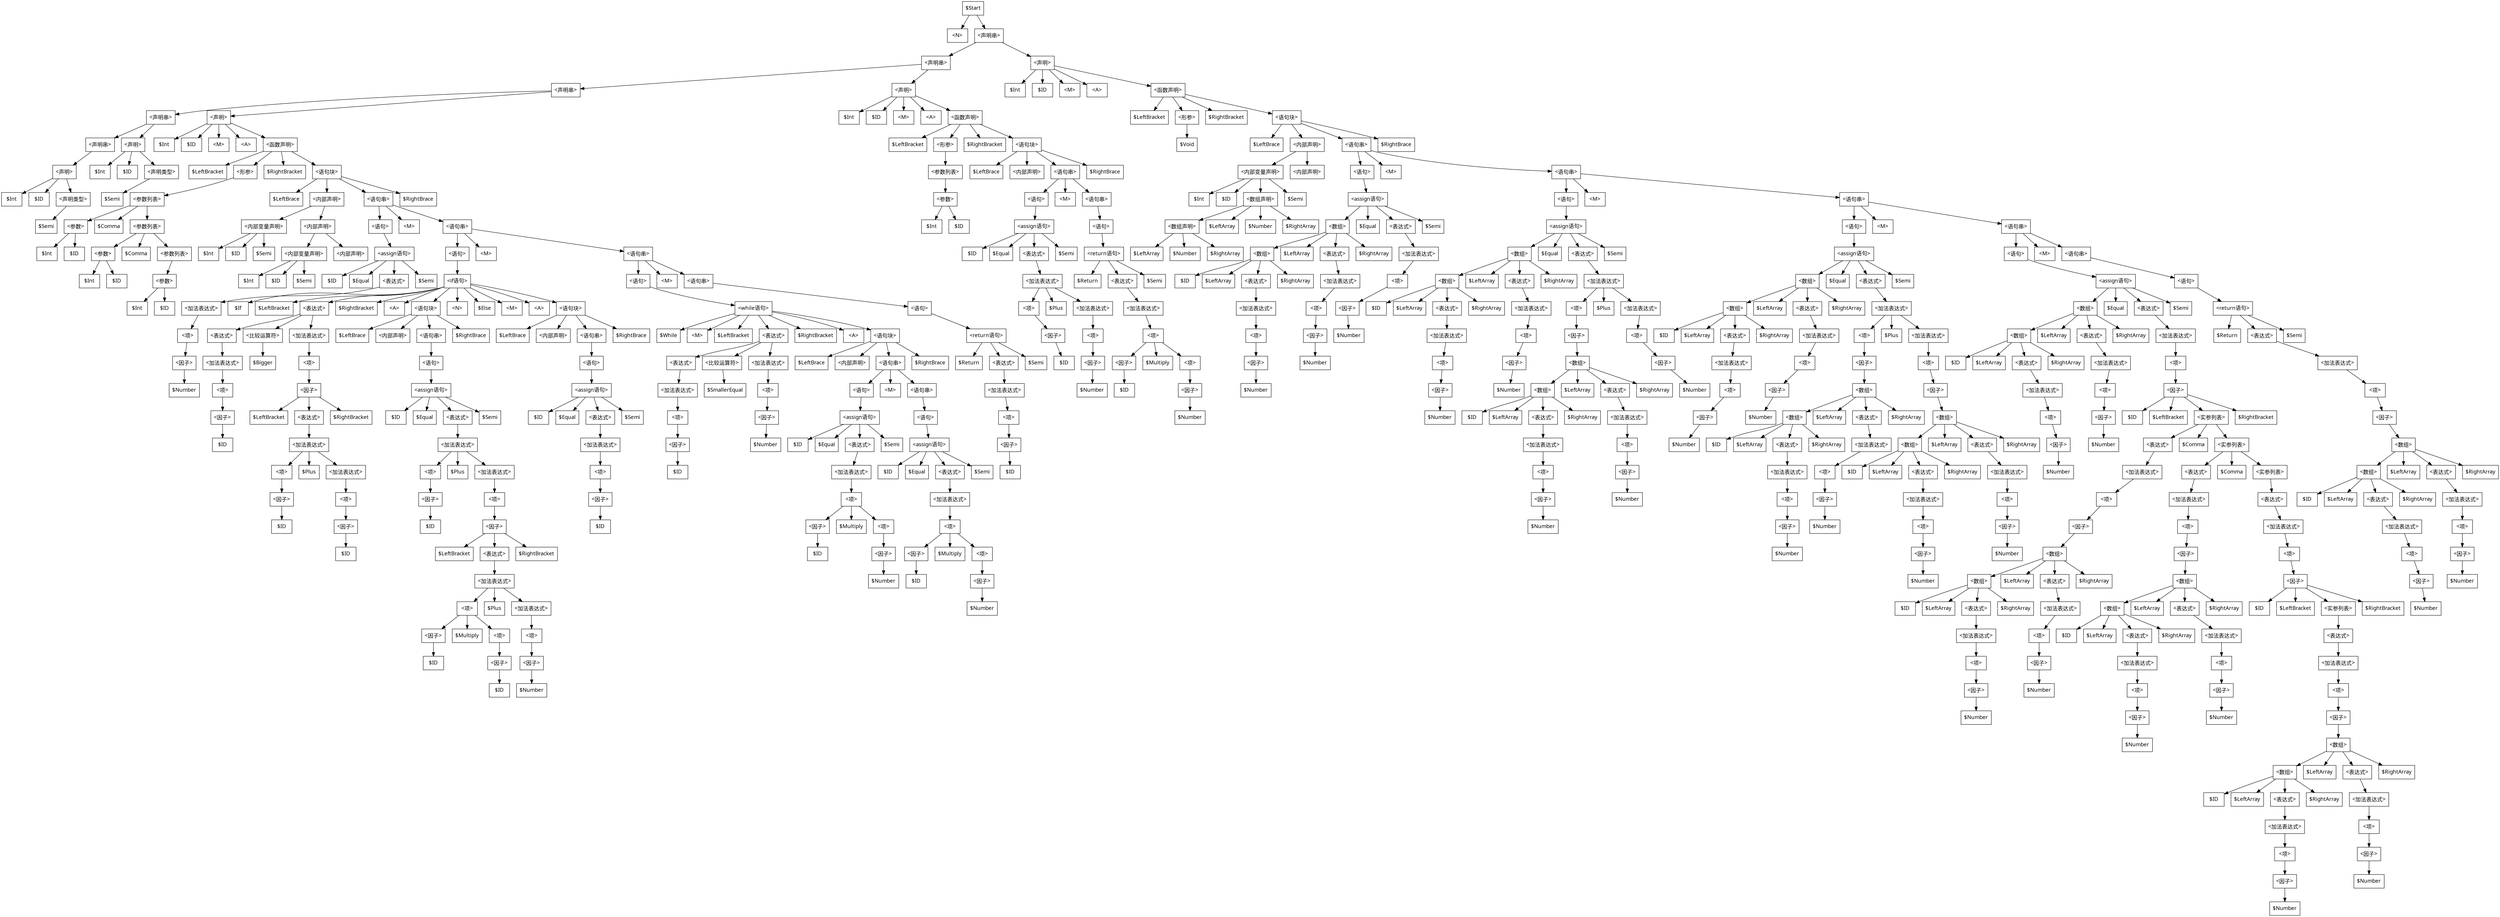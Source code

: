 #@startdot

digraph demo {
node [fontname="Fangsong" shape=plaintext]

	Node1[label="$RightBrace", shape="box"]
	Node2[label="$Semi", shape="box"]
	Node3[label="$RightArray", shape="box"]
	Node4[label="$Number", shape="box"]
	Node5[label="$LeftArray", shape="box"]
	Node6[label="$RightArray", shape="box"]
	Node7[label="$Number", shape="box"]
	Node8[label="$LeftArray", shape="box"]
	Node9[label="$ID", shape="box"]
	Node10[label="$Return", shape="box"]
	Node11[label="$Semi", shape="box"]
	Node12[label="$RightBracket", shape="box"]
	Node13[label="$RightBracket", shape="box"]
	Node14[label="$RightArray", shape="box"]
	Node15[label="$Number", shape="box"]
	Node16[label="$LeftArray", shape="box"]
	Node17[label="$RightArray", shape="box"]
	Node18[label="$Number", shape="box"]
	Node19[label="$LeftArray", shape="box"]
	Node20[label="$ID", shape="box"]
	Node21[label="$LeftBracket", shape="box"]
	Node22[label="$ID", shape="box"]
	Node23[label="$Comma", shape="box"]
	Node24[label="$RightArray", shape="box"]
	Node25[label="$Number", shape="box"]
	Node26[label="$LeftArray", shape="box"]
	Node27[label="$RightArray", shape="box"]
	Node28[label="$Number", shape="box"]
	Node29[label="$LeftArray", shape="box"]
	Node30[label="$ID", shape="box"]
	Node31[label="$Comma", shape="box"]
	Node32[label="$RightArray", shape="box"]
	Node33[label="$Number", shape="box"]
	Node34[label="$LeftArray", shape="box"]
	Node35[label="$RightArray", shape="box"]
	Node36[label="$Number", shape="box"]
	Node37[label="$LeftArray", shape="box"]
	Node38[label="$ID", shape="box"]
	Node39[label="$LeftBracket", shape="box"]
	Node40[label="$ID", shape="box"]
	Node41[label="$Equal", shape="box"]
	Node42[label="$RightArray", shape="box"]
	Node43[label="$Number", shape="box"]
	Node44[label="$LeftArray", shape="box"]
	Node45[label="$RightArray", shape="box"]
	Node46[label="$Number", shape="box"]
	Node47[label="$LeftArray", shape="box"]
	Node48[label="$ID", shape="box"]
	Node49[label="$Semi", shape="box"]
	Node50[label="$RightArray", shape="box"]
	Node51[label="$Number", shape="box"]
	Node52[label="$LeftArray", shape="box"]
	Node53[label="$RightArray", shape="box"]
	Node54[label="$Number", shape="box"]
	Node55[label="$LeftArray", shape="box"]
	Node56[label="$ID", shape="box"]
	Node57[label="$Plus", shape="box"]
	Node58[label="$RightArray", shape="box"]
	Node59[label="$Number", shape="box"]
	Node60[label="$LeftArray", shape="box"]
	Node61[label="$RightArray", shape="box"]
	Node62[label="$Number", shape="box"]
	Node63[label="$LeftArray", shape="box"]
	Node64[label="$ID", shape="box"]
	Node65[label="$Equal", shape="box"]
	Node66[label="$RightArray", shape="box"]
	Node67[label="$Number", shape="box"]
	Node68[label="$LeftArray", shape="box"]
	Node69[label="$RightArray", shape="box"]
	Node70[label="$Number", shape="box"]
	Node71[label="$LeftArray", shape="box"]
	Node72[label="$ID", shape="box"]
	Node73[label="$Semi", shape="box"]
	Node74[label="$Number", shape="box"]
	Node75[label="$Plus", shape="box"]
	Node76[label="$RightArray", shape="box"]
	Node77[label="$Number", shape="box"]
	Node78[label="$LeftArray", shape="box"]
	Node79[label="$RightArray", shape="box"]
	Node80[label="$Number", shape="box"]
	Node81[label="$LeftArray", shape="box"]
	Node82[label="$ID", shape="box"]
	Node83[label="$Equal", shape="box"]
	Node84[label="$RightArray", shape="box"]
	Node85[label="$Number", shape="box"]
	Node86[label="$LeftArray", shape="box"]
	Node87[label="$RightArray", shape="box"]
	Node88[label="$Number", shape="box"]
	Node89[label="$LeftArray", shape="box"]
	Node90[label="$ID", shape="box"]
	Node91[label="$Semi", shape="box"]
	Node92[label="$Number", shape="box"]
	Node93[label="$Equal", shape="box"]
	Node94[label="$RightArray", shape="box"]
	Node95[label="$Number", shape="box"]
	Node96[label="$LeftArray", shape="box"]
	Node97[label="$RightArray", shape="box"]
	Node98[label="$Number", shape="box"]
	Node99[label="$LeftArray", shape="box"]
	Node100[label="$ID", shape="box"]
	Node101[label="$Semi", shape="box"]
	Node102[label="$RightArray", shape="box"]
	Node103[label="$Number", shape="box"]
	Node104[label="$LeftArray", shape="box"]
	Node105[label="$RightArray", shape="box"]
	Node106[label="$Number", shape="box"]
	Node107[label="$LeftArray", shape="box"]
	Node108[label="$ID", shape="box"]
	Node109[label="$Int", shape="box"]
	Node110[label="$LeftBrace", shape="box"]
	Node111[label="$RightBracket", shape="box"]
	Node112[label="$Void", shape="box"]
	Node113[label="$LeftBracket", shape="box"]
	Node114[label="$ID", shape="box"]
	Node115[label="$Int", shape="box"]
	Node116[label="$RightBrace", shape="box"]
	Node117[label="$Semi", shape="box"]
	Node118[label="$Number", shape="box"]
	Node119[label="$Multiply", shape="box"]
	Node120[label="$ID", shape="box"]
	Node121[label="$Return", shape="box"]
	Node122[label="$Semi", shape="box"]
	Node123[label="$Number", shape="box"]
	Node124[label="$Plus", shape="box"]
	Node125[label="$ID", shape="box"]
	Node126[label="$Equal", shape="box"]
	Node127[label="$ID", shape="box"]
	Node128[label="$LeftBrace", shape="box"]
	Node129[label="$RightBracket", shape="box"]
	Node130[label="$ID", shape="box"]
	Node131[label="$Int", shape="box"]
	Node132[label="$LeftBracket", shape="box"]
	Node133[label="$ID", shape="box"]
	Node134[label="$Int", shape="box"]
	Node135[label="$RightBrace", shape="box"]
	Node136[label="$Semi", shape="box"]
	Node137[label="$ID", shape="box"]
	Node138[label="$Return", shape="box"]
	Node139[label="$RightBrace", shape="box"]
	Node140[label="$Semi", shape="box"]
	Node141[label="$Number", shape="box"]
	Node142[label="$Multiply", shape="box"]
	Node143[label="$ID", shape="box"]
	Node144[label="$Equal", shape="box"]
	Node145[label="$ID", shape="box"]
	Node146[label="$Semi", shape="box"]
	Node147[label="$Number", shape="box"]
	Node148[label="$Multiply", shape="box"]
	Node149[label="$ID", shape="box"]
	Node150[label="$Equal", shape="box"]
	Node151[label="$ID", shape="box"]
	Node152[label="$LeftBrace", shape="box"]
	Node153[label="$RightBracket", shape="box"]
	Node154[label="$Number", shape="box"]
	Node155[label="$SmallerEqual", shape="box"]
	Node156[label="$ID", shape="box"]
	Node157[label="$LeftBracket", shape="box"]
	Node158[label="$While", shape="box"]
	Node159[label="$RightBrace", shape="box"]
	Node160[label="$Semi", shape="box"]
	Node161[label="$ID", shape="box"]
	Node162[label="$Equal", shape="box"]
	Node163[label="$ID", shape="box"]
	Node164[label="$LeftBrace", shape="box"]
	Node165[label="$Else", shape="box"]
	Node166[label="$RightBrace", shape="box"]
	Node167[label="$Semi", shape="box"]
	Node168[label="$RightBracket", shape="box"]
	Node169[label="$Number", shape="box"]
	Node170[label="$Plus", shape="box"]
	Node171[label="$ID", shape="box"]
	Node172[label="$Multiply", shape="box"]
	Node173[label="$ID", shape="box"]
	Node174[label="$LeftBracket", shape="box"]
	Node175[label="$Plus", shape="box"]
	Node176[label="$ID", shape="box"]
	Node177[label="$Equal", shape="box"]
	Node178[label="$ID", shape="box"]
	Node179[label="$LeftBrace", shape="box"]
	Node180[label="$RightBracket", shape="box"]
	Node181[label="$RightBracket", shape="box"]
	Node182[label="$ID", shape="box"]
	Node183[label="$Plus", shape="box"]
	Node184[label="$ID", shape="box"]
	Node185[label="$LeftBracket", shape="box"]
	Node186[label="$Bigger", shape="box"]
	Node187[label="$ID", shape="box"]
	Node188[label="$LeftBracket", shape="box"]
	Node189[label="$If", shape="box"]
	Node190[label="$Semi", shape="box"]
	Node191[label="$Number", shape="box"]
	Node192[label="$Equal", shape="box"]
	Node193[label="$ID", shape="box"]
	Node194[label="$Semi", shape="box"]
	Node195[label="$ID", shape="box"]
	Node196[label="$Int", shape="box"]
	Node197[label="$Semi", shape="box"]
	Node198[label="$ID", shape="box"]
	Node199[label="$Int", shape="box"]
	Node200[label="$LeftBrace", shape="box"]
	Node201[label="$RightBracket", shape="box"]
	Node202[label="$ID", shape="box"]
	Node203[label="$Int", shape="box"]
	Node204[label="$Comma", shape="box"]
	Node205[label="$ID", shape="box"]
	Node206[label="$Int", shape="box"]
	Node207[label="$Comma", shape="box"]
	Node208[label="$ID", shape="box"]
	Node209[label="$Int", shape="box"]
	Node210[label="$LeftBracket", shape="box"]
	Node211[label="$ID", shape="box"]
	Node212[label="$Int", shape="box"]
	Node213[label="$Semi", shape="box"]
	Node214[label="$ID", shape="box"]
	Node215[label="$Int", shape="box"]
	Node216[label="$Semi", shape="box"]
	Node217[label="$ID", shape="box"]
	Node218[label="$Int", shape="box"]
	Node220[label="<N>", shape="box"]
	Node221[label="<声明类型>", shape="box"]
	Node222[label="<声明>", shape="box"]
	Node223[label="<声明串>", shape="box"]
	Node224[label="<声明类型>", shape="box"]
	Node225[label="<声明>", shape="box"]
	Node226[label="<声明串>", shape="box"]
	Node227[label="<M>", shape="box"]
	Node228[label="<A>", shape="box"]
	Node229[label="<参数>", shape="box"]
	Node230[label="<参数>", shape="box"]
	Node231[label="<参数>", shape="box"]
	Node232[label="<参数列表>", shape="box"]
	Node233[label="<参数列表>", shape="box"]
	Node234[label="<参数列表>", shape="box"]
	Node235[label="<形参>", shape="box"]
	Node236[label="<内部变量声明>", shape="box"]
	Node237[label="<内部变量声明>", shape="box"]
	Node238[label="<内部声明>", shape="box"]
	Node239[label="<内部声明>", shape="box"]
	Node240[label="<内部声明>", shape="box"]
	Node241[label="<因子>", shape="box"]
	Node242[label="<项>", shape="box"]
	Node243[label="<加法表达式>", shape="box"]
	Node244[label="<表达式>", shape="box"]
	Node245[label="<assign语句>", shape="box"]
	Node246[label="<语句>", shape="box"]
	Node247[label="<M>", shape="box"]
	Node248[label="<因子>", shape="box"]
	Node249[label="<项>", shape="box"]
	Node250[label="<加法表达式>", shape="box"]
	Node251[label="<表达式>", shape="box"]
	Node252[label="<比较运算符>", shape="box"]
	Node253[label="<因子>", shape="box"]
	Node254[label="<项>", shape="box"]
	Node255[label="<因子>", shape="box"]
	Node256[label="<项>", shape="box"]
	Node257[label="<加法表达式>", shape="box"]
	Node258[label="<加法表达式>", shape="box"]
	Node259[label="<表达式>", shape="box"]
	Node260[label="<因子>", shape="box"]
	Node261[label="<项>", shape="box"]
	Node262[label="<加法表达式>", shape="box"]
	Node263[label="<表达式>", shape="box"]
	Node264[label="<A>", shape="box"]
	Node265[label="<内部声明>", shape="box"]
	Node266[label="<因子>", shape="box"]
	Node267[label="<项>", shape="box"]
	Node268[label="<因子>", shape="box"]
	Node269[label="<因子>", shape="box"]
	Node270[label="<项>", shape="box"]
	Node271[label="<项>", shape="box"]
	Node272[label="<因子>", shape="box"]
	Node273[label="<项>", shape="box"]
	Node274[label="<加法表达式>", shape="box"]
	Node275[label="<加法表达式>", shape="box"]
	Node276[label="<表达式>", shape="box"]
	Node277[label="<因子>", shape="box"]
	Node278[label="<项>", shape="box"]
	Node279[label="<加法表达式>", shape="box"]
	Node280[label="<加法表达式>", shape="box"]
	Node281[label="<表达式>", shape="box"]
	Node282[label="<assign语句>", shape="box"]
	Node283[label="<语句>", shape="box"]
	Node284[label="<语句串>", shape="box"]
	Node285[label="<语句块>", shape="box"]
	Node286[label="<N>", shape="box"]
	Node287[label="<M>", shape="box"]
	Node288[label="<A>", shape="box"]
	Node289[label="<内部声明>", shape="box"]
	Node290[label="<因子>", shape="box"]
	Node291[label="<项>", shape="box"]
	Node292[label="<加法表达式>", shape="box"]
	Node293[label="<表达式>", shape="box"]
	Node294[label="<assign语句>", shape="box"]
	Node295[label="<语句>", shape="box"]
	Node296[label="<语句串>", shape="box"]
	Node297[label="<语句块>", shape="box"]
	Node298[label="<if语句>", shape="box"]
	Node299[label="<语句>", shape="box"]
	Node300[label="<M>", shape="box"]
	Node301[label="<M>", shape="box"]
	Node302[label="<因子>", shape="box"]
	Node303[label="<项>", shape="box"]
	Node304[label="<加法表达式>", shape="box"]
	Node305[label="<表达式>", shape="box"]
	Node306[label="<比较运算符>", shape="box"]
	Node307[label="<因子>", shape="box"]
	Node308[label="<项>", shape="box"]
	Node309[label="<加法表达式>", shape="box"]
	Node310[label="<表达式>", shape="box"]
	Node311[label="<A>", shape="box"]
	Node312[label="<内部声明>", shape="box"]
	Node313[label="<因子>", shape="box"]
	Node314[label="<因子>", shape="box"]
	Node315[label="<项>", shape="box"]
	Node316[label="<项>", shape="box"]
	Node317[label="<加法表达式>", shape="box"]
	Node318[label="<表达式>", shape="box"]
	Node319[label="<assign语句>", shape="box"]
	Node320[label="<语句>", shape="box"]
	Node321[label="<M>", shape="box"]
	Node322[label="<因子>", shape="box"]
	Node323[label="<因子>", shape="box"]
	Node324[label="<项>", shape="box"]
	Node325[label="<项>", shape="box"]
	Node326[label="<加法表达式>", shape="box"]
	Node327[label="<表达式>", shape="box"]
	Node328[label="<assign语句>", shape="box"]
	Node329[label="<语句>", shape="box"]
	Node330[label="<语句串>", shape="box"]
	Node331[label="<语句串>", shape="box"]
	Node332[label="<语句块>", shape="box"]
	Node333[label="<while语句>", shape="box"]
	Node334[label="<语句>", shape="box"]
	Node335[label="<M>", shape="box"]
	Node336[label="<因子>", shape="box"]
	Node337[label="<项>", shape="box"]
	Node338[label="<加法表达式>", shape="box"]
	Node339[label="<表达式>", shape="box"]
	Node340[label="<return语句>", shape="box"]
	Node341[label="<语句>", shape="box"]
	Node342[label="<语句串>", shape="box"]
	Node343[label="<语句串>", shape="box"]
	Node344[label="<语句串>", shape="box"]
	Node345[label="<语句串>", shape="box"]
	Node346[label="<语句块>", shape="box"]
	Node347[label="<函数声明>", shape="box"]
	Node348[label="<声明>", shape="box"]
	Node349[label="<声明串>", shape="box"]
	Node350[label="<M>", shape="box"]
	Node351[label="<A>", shape="box"]
	Node352[label="<参数>", shape="box"]
	Node353[label="<参数列表>", shape="box"]
	Node354[label="<形参>", shape="box"]
	Node355[label="<内部声明>", shape="box"]
	Node356[label="<因子>", shape="box"]
	Node357[label="<项>", shape="box"]
	Node358[label="<因子>", shape="box"]
	Node359[label="<项>", shape="box"]
	Node360[label="<加法表达式>", shape="box"]
	Node361[label="<加法表达式>", shape="box"]
	Node362[label="<表达式>", shape="box"]
	Node363[label="<assign语句>", shape="box"]
	Node364[label="<语句>", shape="box"]
	Node365[label="<M>", shape="box"]
	Node366[label="<因子>", shape="box"]
	Node367[label="<因子>", shape="box"]
	Node368[label="<项>", shape="box"]
	Node369[label="<项>", shape="box"]
	Node370[label="<加法表达式>", shape="box"]
	Node371[label="<表达式>", shape="box"]
	Node372[label="<return语句>", shape="box"]
	Node373[label="<语句>", shape="box"]
	Node374[label="<语句串>", shape="box"]
	Node375[label="<语句串>", shape="box"]
	Node376[label="<语句块>", shape="box"]
	Node377[label="<函数声明>", shape="box"]
	Node378[label="<声明>", shape="box"]
	Node379[label="<声明串>", shape="box"]
	Node380[label="<M>", shape="box"]
	Node381[label="<A>", shape="box"]
	Node382[label="<形参>", shape="box"]
	Node383[label="<数组声明>", shape="box"]
	Node384[label="<数组声明>", shape="box"]
	Node385[label="<内部变量声明>", shape="box"]
	Node386[label="<内部声明>", shape="box"]
	Node387[label="<内部声明>", shape="box"]
	Node388[label="<因子>", shape="box"]
	Node389[label="<项>", shape="box"]
	Node390[label="<加法表达式>", shape="box"]
	Node391[label="<表达式>", shape="box"]
	Node392[label="<数组>", shape="box"]
	Node393[label="<因子>", shape="box"]
	Node394[label="<项>", shape="box"]
	Node395[label="<加法表达式>", shape="box"]
	Node396[label="<表达式>", shape="box"]
	Node397[label="<数组>", shape="box"]
	Node398[label="<因子>", shape="box"]
	Node399[label="<项>", shape="box"]
	Node400[label="<加法表达式>", shape="box"]
	Node401[label="<表达式>", shape="box"]
	Node402[label="<assign语句>", shape="box"]
	Node403[label="<语句>", shape="box"]
	Node404[label="<M>", shape="box"]
	Node405[label="<因子>", shape="box"]
	Node406[label="<项>", shape="box"]
	Node407[label="<加法表达式>", shape="box"]
	Node408[label="<表达式>", shape="box"]
	Node409[label="<数组>", shape="box"]
	Node410[label="<因子>", shape="box"]
	Node411[label="<项>", shape="box"]
	Node412[label="<加法表达式>", shape="box"]
	Node413[label="<表达式>", shape="box"]
	Node414[label="<数组>", shape="box"]
	Node415[label="<因子>", shape="box"]
	Node416[label="<项>", shape="box"]
	Node417[label="<加法表达式>", shape="box"]
	Node418[label="<表达式>", shape="box"]
	Node419[label="<数组>", shape="box"]
	Node420[label="<因子>", shape="box"]
	Node421[label="<项>", shape="box"]
	Node422[label="<加法表达式>", shape="box"]
	Node423[label="<表达式>", shape="box"]
	Node424[label="<数组>", shape="box"]
	Node425[label="<因子>", shape="box"]
	Node426[label="<项>", shape="box"]
	Node427[label="<因子>", shape="box"]
	Node428[label="<项>", shape="box"]
	Node429[label="<加法表达式>", shape="box"]
	Node430[label="<加法表达式>", shape="box"]
	Node431[label="<表达式>", shape="box"]
	Node432[label="<assign语句>", shape="box"]
	Node433[label="<语句>", shape="box"]
	Node434[label="<M>", shape="box"]
	Node435[label="<因子>", shape="box"]
	Node436[label="<项>", shape="box"]
	Node437[label="<加法表达式>", shape="box"]
	Node438[label="<表达式>", shape="box"]
	Node439[label="<数组>", shape="box"]
	Node440[label="<因子>", shape="box"]
	Node441[label="<项>", shape="box"]
	Node442[label="<加法表达式>", shape="box"]
	Node443[label="<表达式>", shape="box"]
	Node444[label="<数组>", shape="box"]
	Node445[label="<因子>", shape="box"]
	Node446[label="<项>", shape="box"]
	Node447[label="<加法表达式>", shape="box"]
	Node448[label="<表达式>", shape="box"]
	Node449[label="<数组>", shape="box"]
	Node450[label="<因子>", shape="box"]
	Node451[label="<项>", shape="box"]
	Node452[label="<加法表达式>", shape="box"]
	Node453[label="<表达式>", shape="box"]
	Node454[label="<数组>", shape="box"]
	Node455[label="<因子>", shape="box"]
	Node456[label="<项>", shape="box"]
	Node457[label="<因子>", shape="box"]
	Node458[label="<项>", shape="box"]
	Node459[label="<加法表达式>", shape="box"]
	Node460[label="<表达式>", shape="box"]
	Node461[label="<数组>", shape="box"]
	Node462[label="<因子>", shape="box"]
	Node463[label="<项>", shape="box"]
	Node464[label="<加法表达式>", shape="box"]
	Node465[label="<表达式>", shape="box"]
	Node466[label="<数组>", shape="box"]
	Node467[label="<因子>", shape="box"]
	Node468[label="<项>", shape="box"]
	Node469[label="<加法表达式>", shape="box"]
	Node470[label="<加法表达式>", shape="box"]
	Node471[label="<表达式>", shape="box"]
	Node472[label="<assign语句>", shape="box"]
	Node473[label="<语句>", shape="box"]
	Node474[label="<M>", shape="box"]
	Node475[label="<因子>", shape="box"]
	Node476[label="<项>", shape="box"]
	Node477[label="<加法表达式>", shape="box"]
	Node478[label="<表达式>", shape="box"]
	Node479[label="<数组>", shape="box"]
	Node480[label="<因子>", shape="box"]
	Node481[label="<项>", shape="box"]
	Node482[label="<加法表达式>", shape="box"]
	Node483[label="<表达式>", shape="box"]
	Node484[label="<数组>", shape="box"]
	Node485[label="<因子>", shape="box"]
	Node486[label="<项>", shape="box"]
	Node487[label="<加法表达式>", shape="box"]
	Node488[label="<表达式>", shape="box"]
	Node489[label="<数组>", shape="box"]
	Node490[label="<因子>", shape="box"]
	Node491[label="<项>", shape="box"]
	Node492[label="<加法表达式>", shape="box"]
	Node493[label="<表达式>", shape="box"]
	Node494[label="<数组>", shape="box"]
	Node495[label="<因子>", shape="box"]
	Node496[label="<项>", shape="box"]
	Node497[label="<加法表达式>", shape="box"]
	Node498[label="<表达式>", shape="box"]
	Node499[label="<因子>", shape="box"]
	Node500[label="<项>", shape="box"]
	Node501[label="<加法表达式>", shape="box"]
	Node502[label="<表达式>", shape="box"]
	Node503[label="<数组>", shape="box"]
	Node504[label="<因子>", shape="box"]
	Node505[label="<项>", shape="box"]
	Node506[label="<加法表达式>", shape="box"]
	Node507[label="<表达式>", shape="box"]
	Node508[label="<数组>", shape="box"]
	Node509[label="<因子>", shape="box"]
	Node510[label="<项>", shape="box"]
	Node511[label="<加法表达式>", shape="box"]
	Node512[label="<表达式>", shape="box"]
	Node513[label="<因子>", shape="box"]
	Node514[label="<项>", shape="box"]
	Node515[label="<加法表达式>", shape="box"]
	Node516[label="<表达式>", shape="box"]
	Node517[label="<数组>", shape="box"]
	Node518[label="<因子>", shape="box"]
	Node519[label="<项>", shape="box"]
	Node520[label="<加法表达式>", shape="box"]
	Node521[label="<表达式>", shape="box"]
	Node522[label="<数组>", shape="box"]
	Node523[label="<因子>", shape="box"]
	Node524[label="<项>", shape="box"]
	Node525[label="<加法表达式>", shape="box"]
	Node526[label="<表达式>", shape="box"]
	Node527[label="<实参列表>", shape="box"]
	Node528[label="<因子>", shape="box"]
	Node529[label="<项>", shape="box"]
	Node530[label="<加法表达式>", shape="box"]
	Node531[label="<表达式>", shape="box"]
	Node532[label="<实参列表>", shape="box"]
	Node533[label="<实参列表>", shape="box"]
	Node534[label="<实参列表>", shape="box"]
	Node535[label="<因子>", shape="box"]
	Node536[label="<项>", shape="box"]
	Node537[label="<加法表达式>", shape="box"]
	Node538[label="<表达式>", shape="box"]
	Node539[label="<assign语句>", shape="box"]
	Node540[label="<语句>", shape="box"]
	Node541[label="<M>", shape="box"]
	Node542[label="<因子>", shape="box"]
	Node543[label="<项>", shape="box"]
	Node544[label="<加法表达式>", shape="box"]
	Node545[label="<表达式>", shape="box"]
	Node546[label="<数组>", shape="box"]
	Node547[label="<因子>", shape="box"]
	Node548[label="<项>", shape="box"]
	Node549[label="<加法表达式>", shape="box"]
	Node550[label="<表达式>", shape="box"]
	Node551[label="<数组>", shape="box"]
	Node552[label="<因子>", shape="box"]
	Node553[label="<项>", shape="box"]
	Node554[label="<加法表达式>", shape="box"]
	Node555[label="<表达式>", shape="box"]
	Node556[label="<return语句>", shape="box"]
	Node557[label="<语句>", shape="box"]
	Node558[label="<语句串>", shape="box"]
	Node559[label="<语句串>", shape="box"]
	Node560[label="<语句串>", shape="box"]
	Node561[label="<语句串>", shape="box"]
	Node562[label="<语句串>", shape="box"]
	Node563[label="<语句块>", shape="box"]
	Node564[label="<函数声明>", shape="box"]
	Node565[label="<声明>", shape="box"]
	Node566[label="<声明串>", shape="box"]
	Node567[label="$Start", shape="box"]

	Node567->Node220
	Node567->Node566
	{
		rank = same;
		Node220->Node566[color=white];
		rankdir=LR;
	}
	Node566->Node379
	Node566->Node565
	{
		rank = same;
		Node379->Node565[color=white];
		rankdir=LR;
	}
	Node379->Node349
	Node379->Node378
	{
		rank = same;
		Node349->Node378[color=white];
		rankdir=LR;
	}
	Node349->Node226
	Node349->Node348
	{
		rank = same;
		Node226->Node348[color=white];
		rankdir=LR;
	}
	Node226->Node223
	Node226->Node225
	{
		rank = same;
		Node223->Node225[color=white];
		rankdir=LR;
	}
	Node223->Node222
	Node222->Node218
	Node222->Node217
	Node222->Node221
	{
		rank = same;
		Node218->Node217->Node221[color=white];
		rankdir=LR;
	}
	Node221->Node216
	Node225->Node215
	Node225->Node214
	Node225->Node224
	{
		rank = same;
		Node215->Node214->Node224[color=white];
		rankdir=LR;
	}
	Node224->Node213
	Node348->Node212
	Node348->Node211
	Node348->Node227
	Node348->Node228
	Node348->Node347
	{
		rank = same;
		Node212->Node211->Node227->Node228->Node347[color=white];
		rankdir=LR;
	}
	Node347->Node210
	Node347->Node235
	Node347->Node201
	Node347->Node346
	{
		rank = same;
		Node210->Node235->Node201->Node346[color=white];
		rankdir=LR;
	}
	Node235->Node234
	Node234->Node229
	Node234->Node207
	Node234->Node233
	{
		rank = same;
		Node229->Node207->Node233[color=white];
		rankdir=LR;
	}
	Node229->Node209
	Node229->Node208
	{
		rank = same;
		Node209->Node208[color=white];
		rankdir=LR;
	}
	Node233->Node230
	Node233->Node204
	Node233->Node232
	{
		rank = same;
		Node230->Node204->Node232[color=white];
		rankdir=LR;
	}
	Node230->Node206
	Node230->Node205
	{
		rank = same;
		Node206->Node205[color=white];
		rankdir=LR;
	}
	Node232->Node231
	Node231->Node203
	Node231->Node202
	{
		rank = same;
		Node203->Node202[color=white];
		rankdir=LR;
	}
	Node346->Node200
	Node346->Node240
	Node346->Node345
	Node346->Node135
	{
		rank = same;
		Node200->Node240->Node345->Node135[color=white];
		rankdir=LR;
	}
	Node240->Node236
	Node240->Node239
	{
		rank = same;
		Node236->Node239[color=white];
		rankdir=LR;
	}
	Node236->Node199
	Node236->Node198
	Node236->Node197
	{
		rank = same;
		Node199->Node198->Node197[color=white];
		rankdir=LR;
	}
	Node239->Node237
	Node239->Node238
	{
		rank = same;
		Node237->Node238[color=white];
		rankdir=LR;
	}
	Node237->Node196
	Node237->Node195
	Node237->Node194
	{
		rank = same;
		Node196->Node195->Node194[color=white];
		rankdir=LR;
	}
	Node345->Node246
	Node345->Node247
	Node345->Node344
	{
		rank = same;
		Node246->Node247->Node344[color=white];
		rankdir=LR;
	}
	Node246->Node245
	Node245->Node193
	Node245->Node192
	Node245->Node244
	Node245->Node190
	{
		rank = same;
		Node193->Node192->Node244->Node190[color=white];
		rankdir=LR;
	}
	Node244->Node243
	Node243->Node242
	Node242->Node241
	Node241->Node191
	Node344->Node299
	Node344->Node300
	Node344->Node343
	{
		rank = same;
		Node299->Node300->Node343[color=white];
		rankdir=LR;
	}
	Node299->Node298
	Node298->Node189
	Node298->Node188
	Node298->Node263
	Node298->Node180
	Node298->Node264
	Node298->Node285
	Node298->Node286
	Node298->Node165
	Node298->Node287
	Node298->Node288
	Node298->Node297
	{
		rank = same;
		Node189->Node188->Node263->Node180->Node264->Node285->Node286->Node165->Node287->Node288->Node297[color=white];
		rankdir=LR;
	}
	Node263->Node251
	Node263->Node252
	Node263->Node262
	{
		rank = same;
		Node251->Node252->Node262[color=white];
		rankdir=LR;
	}
	Node251->Node250
	Node250->Node249
	Node249->Node248
	Node248->Node187
	Node252->Node186
	Node262->Node261
	Node261->Node260
	Node260->Node185
	Node260->Node259
	Node260->Node181
	{
		rank = same;
		Node185->Node259->Node181[color=white];
		rankdir=LR;
	}
	Node259->Node258
	Node258->Node254
	Node258->Node183
	Node258->Node257
	{
		rank = same;
		Node254->Node183->Node257[color=white];
		rankdir=LR;
	}
	Node254->Node253
	Node253->Node184
	Node257->Node256
	Node256->Node255
	Node255->Node182
	Node285->Node179
	Node285->Node265
	Node285->Node284
	Node285->Node166
	{
		rank = same;
		Node179->Node265->Node284->Node166[color=white];
		rankdir=LR;
	}
	Node284->Node283
	Node283->Node282
	Node282->Node178
	Node282->Node177
	Node282->Node281
	Node282->Node167
	{
		rank = same;
		Node178->Node177->Node281->Node167[color=white];
		rankdir=LR;
	}
	Node281->Node280
	Node280->Node267
	Node280->Node175
	Node280->Node279
	{
		rank = same;
		Node267->Node175->Node279[color=white];
		rankdir=LR;
	}
	Node267->Node266
	Node266->Node176
	Node279->Node278
	Node278->Node277
	Node277->Node174
	Node277->Node276
	Node277->Node168
	{
		rank = same;
		Node174->Node276->Node168[color=white];
		rankdir=LR;
	}
	Node276->Node275
	Node275->Node271
	Node275->Node170
	Node275->Node274
	{
		rank = same;
		Node271->Node170->Node274[color=white];
		rankdir=LR;
	}
	Node271->Node268
	Node271->Node172
	Node271->Node270
	{
		rank = same;
		Node268->Node172->Node270[color=white];
		rankdir=LR;
	}
	Node268->Node173
	Node270->Node269
	Node269->Node171
	Node274->Node273
	Node273->Node272
	Node272->Node169
	Node297->Node164
	Node297->Node289
	Node297->Node296
	Node297->Node159
	{
		rank = same;
		Node164->Node289->Node296->Node159[color=white];
		rankdir=LR;
	}
	Node296->Node295
	Node295->Node294
	Node294->Node163
	Node294->Node162
	Node294->Node293
	Node294->Node160
	{
		rank = same;
		Node163->Node162->Node293->Node160[color=white];
		rankdir=LR;
	}
	Node293->Node292
	Node292->Node291
	Node291->Node290
	Node290->Node161
	Node343->Node334
	Node343->Node335
	Node343->Node342
	{
		rank = same;
		Node334->Node335->Node342[color=white];
		rankdir=LR;
	}
	Node334->Node333
	Node333->Node158
	Node333->Node301
	Node333->Node157
	Node333->Node310
	Node333->Node153
	Node333->Node311
	Node333->Node332
	{
		rank = same;
		Node158->Node301->Node157->Node310->Node153->Node311->Node332[color=white];
		rankdir=LR;
	}
	Node310->Node305
	Node310->Node306
	Node310->Node309
	{
		rank = same;
		Node305->Node306->Node309[color=white];
		rankdir=LR;
	}
	Node305->Node304
	Node304->Node303
	Node303->Node302
	Node302->Node156
	Node306->Node155
	Node309->Node308
	Node308->Node307
	Node307->Node154
	Node332->Node152
	Node332->Node312
	Node332->Node331
	Node332->Node139
	{
		rank = same;
		Node152->Node312->Node331->Node139[color=white];
		rankdir=LR;
	}
	Node331->Node320
	Node331->Node321
	Node331->Node330
	{
		rank = same;
		Node320->Node321->Node330[color=white];
		rankdir=LR;
	}
	Node320->Node319
	Node319->Node151
	Node319->Node150
	Node319->Node318
	Node319->Node146
	{
		rank = same;
		Node151->Node150->Node318->Node146[color=white];
		rankdir=LR;
	}
	Node318->Node317
	Node317->Node316
	Node316->Node313
	Node316->Node148
	Node316->Node315
	{
		rank = same;
		Node313->Node148->Node315[color=white];
		rankdir=LR;
	}
	Node313->Node149
	Node315->Node314
	Node314->Node147
	Node330->Node329
	Node329->Node328
	Node328->Node145
	Node328->Node144
	Node328->Node327
	Node328->Node140
	{
		rank = same;
		Node145->Node144->Node327->Node140[color=white];
		rankdir=LR;
	}
	Node327->Node326
	Node326->Node325
	Node325->Node322
	Node325->Node142
	Node325->Node324
	{
		rank = same;
		Node322->Node142->Node324[color=white];
		rankdir=LR;
	}
	Node322->Node143
	Node324->Node323
	Node323->Node141
	Node342->Node341
	Node341->Node340
	Node340->Node138
	Node340->Node339
	Node340->Node136
	{
		rank = same;
		Node138->Node339->Node136[color=white];
		rankdir=LR;
	}
	Node339->Node338
	Node338->Node337
	Node337->Node336
	Node336->Node137
	Node378->Node134
	Node378->Node133
	Node378->Node350
	Node378->Node351
	Node378->Node377
	{
		rank = same;
		Node134->Node133->Node350->Node351->Node377[color=white];
		rankdir=LR;
	}
	Node377->Node132
	Node377->Node354
	Node377->Node129
	Node377->Node376
	{
		rank = same;
		Node132->Node354->Node129->Node376[color=white];
		rankdir=LR;
	}
	Node354->Node353
	Node353->Node352
	Node352->Node131
	Node352->Node130
	{
		rank = same;
		Node131->Node130[color=white];
		rankdir=LR;
	}
	Node376->Node128
	Node376->Node355
	Node376->Node375
	Node376->Node116
	{
		rank = same;
		Node128->Node355->Node375->Node116[color=white];
		rankdir=LR;
	}
	Node375->Node364
	Node375->Node365
	Node375->Node374
	{
		rank = same;
		Node364->Node365->Node374[color=white];
		rankdir=LR;
	}
	Node364->Node363
	Node363->Node127
	Node363->Node126
	Node363->Node362
	Node363->Node122
	{
		rank = same;
		Node127->Node126->Node362->Node122[color=white];
		rankdir=LR;
	}
	Node362->Node361
	Node361->Node357
	Node361->Node124
	Node361->Node360
	{
		rank = same;
		Node357->Node124->Node360[color=white];
		rankdir=LR;
	}
	Node357->Node356
	Node356->Node125
	Node360->Node359
	Node359->Node358
	Node358->Node123
	Node374->Node373
	Node373->Node372
	Node372->Node121
	Node372->Node371
	Node372->Node117
	{
		rank = same;
		Node121->Node371->Node117[color=white];
		rankdir=LR;
	}
	Node371->Node370
	Node370->Node369
	Node369->Node366
	Node369->Node119
	Node369->Node368
	{
		rank = same;
		Node366->Node119->Node368[color=white];
		rankdir=LR;
	}
	Node366->Node120
	Node368->Node367
	Node367->Node118
	Node565->Node115
	Node565->Node114
	Node565->Node380
	Node565->Node381
	Node565->Node564
	{
		rank = same;
		Node115->Node114->Node380->Node381->Node564[color=white];
		rankdir=LR;
	}
	Node564->Node113
	Node564->Node382
	Node564->Node111
	Node564->Node563
	{
		rank = same;
		Node113->Node382->Node111->Node563[color=white];
		rankdir=LR;
	}
	Node382->Node112
	Node563->Node110
	Node563->Node387
	Node563->Node562
	Node563->Node1
	{
		rank = same;
		Node110->Node387->Node562->Node1[color=white];
		rankdir=LR;
	}
	Node387->Node385
	Node387->Node386
	{
		rank = same;
		Node385->Node386[color=white];
		rankdir=LR;
	}
	Node385->Node109
	Node385->Node108
	Node385->Node384
	Node385->Node101
	{
		rank = same;
		Node109->Node108->Node384->Node101[color=white];
		rankdir=LR;
	}
	Node384->Node383
	Node384->Node104
	Node384->Node103
	Node384->Node102
	{
		rank = same;
		Node383->Node104->Node103->Node102[color=white];
		rankdir=LR;
	}
	Node383->Node107
	Node383->Node106
	Node383->Node105
	{
		rank = same;
		Node107->Node106->Node105[color=white];
		rankdir=LR;
	}
	Node562->Node403
	Node562->Node404
	Node562->Node561
	{
		rank = same;
		Node403->Node404->Node561[color=white];
		rankdir=LR;
	}
	Node403->Node402
	Node402->Node397
	Node402->Node93
	Node402->Node401
	Node402->Node91
	{
		rank = same;
		Node397->Node93->Node401->Node91[color=white];
		rankdir=LR;
	}
	Node397->Node392
	Node397->Node96
	Node397->Node396
	Node397->Node94
	{
		rank = same;
		Node392->Node96->Node396->Node94[color=white];
		rankdir=LR;
	}
	Node392->Node100
	Node392->Node99
	Node392->Node391
	Node392->Node97
	{
		rank = same;
		Node100->Node99->Node391->Node97[color=white];
		rankdir=LR;
	}
	Node391->Node390
	Node390->Node389
	Node389->Node388
	Node388->Node98
	Node396->Node395
	Node395->Node394
	Node394->Node393
	Node393->Node95
	Node401->Node400
	Node400->Node399
	Node399->Node398
	Node398->Node92
	Node561->Node433
	Node561->Node434
	Node561->Node560
	{
		rank = same;
		Node433->Node434->Node560[color=white];
		rankdir=LR;
	}
	Node433->Node432
	Node432->Node414
	Node432->Node83
	Node432->Node431
	Node432->Node73
	{
		rank = same;
		Node414->Node83->Node431->Node73[color=white];
		rankdir=LR;
	}
	Node414->Node409
	Node414->Node86
	Node414->Node413
	Node414->Node84
	{
		rank = same;
		Node409->Node86->Node413->Node84[color=white];
		rankdir=LR;
	}
	Node409->Node90
	Node409->Node89
	Node409->Node408
	Node409->Node87
	{
		rank = same;
		Node90->Node89->Node408->Node87[color=white];
		rankdir=LR;
	}
	Node408->Node407
	Node407->Node406
	Node406->Node405
	Node405->Node88
	Node413->Node412
	Node412->Node411
	Node411->Node410
	Node410->Node85
	Node431->Node430
	Node430->Node426
	Node430->Node75
	Node430->Node429
	{
		rank = same;
		Node426->Node75->Node429[color=white];
		rankdir=LR;
	}
	Node426->Node425
	Node425->Node424
	Node424->Node419
	Node424->Node78
	Node424->Node423
	Node424->Node76
	{
		rank = same;
		Node419->Node78->Node423->Node76[color=white];
		rankdir=LR;
	}
	Node419->Node82
	Node419->Node81
	Node419->Node418
	Node419->Node79
	{
		rank = same;
		Node82->Node81->Node418->Node79[color=white];
		rankdir=LR;
	}
	Node418->Node417
	Node417->Node416
	Node416->Node415
	Node415->Node80
	Node423->Node422
	Node422->Node421
	Node421->Node420
	Node420->Node77
	Node429->Node428
	Node428->Node427
	Node427->Node74
	Node560->Node473
	Node560->Node474
	Node560->Node559
	{
		rank = same;
		Node473->Node474->Node559[color=white];
		rankdir=LR;
	}
	Node473->Node472
	Node472->Node444
	Node472->Node65
	Node472->Node471
	Node472->Node49
	{
		rank = same;
		Node444->Node65->Node471->Node49[color=white];
		rankdir=LR;
	}
	Node444->Node439
	Node444->Node68
	Node444->Node443
	Node444->Node66
	{
		rank = same;
		Node439->Node68->Node443->Node66[color=white];
		rankdir=LR;
	}
	Node439->Node72
	Node439->Node71
	Node439->Node438
	Node439->Node69
	{
		rank = same;
		Node72->Node71->Node438->Node69[color=white];
		rankdir=LR;
	}
	Node438->Node437
	Node437->Node436
	Node436->Node435
	Node435->Node70
	Node443->Node442
	Node442->Node441
	Node441->Node440
	Node440->Node67
	Node471->Node470
	Node470->Node456
	Node470->Node57
	Node470->Node469
	{
		rank = same;
		Node456->Node57->Node469[color=white];
		rankdir=LR;
	}
	Node456->Node455
	Node455->Node454
	Node454->Node449
	Node454->Node60
	Node454->Node453
	Node454->Node58
	{
		rank = same;
		Node449->Node60->Node453->Node58[color=white];
		rankdir=LR;
	}
	Node449->Node64
	Node449->Node63
	Node449->Node448
	Node449->Node61
	{
		rank = same;
		Node64->Node63->Node448->Node61[color=white];
		rankdir=LR;
	}
	Node448->Node447
	Node447->Node446
	Node446->Node445
	Node445->Node62
	Node453->Node452
	Node452->Node451
	Node451->Node450
	Node450->Node59
	Node469->Node468
	Node468->Node467
	Node467->Node466
	Node466->Node461
	Node466->Node52
	Node466->Node465
	Node466->Node50
	{
		rank = same;
		Node461->Node52->Node465->Node50[color=white];
		rankdir=LR;
	}
	Node461->Node56
	Node461->Node55
	Node461->Node460
	Node461->Node53
	{
		rank = same;
		Node56->Node55->Node460->Node53[color=white];
		rankdir=LR;
	}
	Node460->Node459
	Node459->Node458
	Node458->Node457
	Node457->Node54
	Node465->Node464
	Node464->Node463
	Node463->Node462
	Node462->Node51
	Node559->Node540
	Node559->Node541
	Node559->Node558
	{
		rank = same;
		Node540->Node541->Node558[color=white];
		rankdir=LR;
	}
	Node540->Node539
	Node539->Node484
	Node539->Node41
	Node539->Node538
	Node539->Node11
	{
		rank = same;
		Node484->Node41->Node538->Node11[color=white];
		rankdir=LR;
	}
	Node484->Node479
	Node484->Node44
	Node484->Node483
	Node484->Node42
	{
		rank = same;
		Node479->Node44->Node483->Node42[color=white];
		rankdir=LR;
	}
	Node479->Node48
	Node479->Node47
	Node479->Node478
	Node479->Node45
	{
		rank = same;
		Node48->Node47->Node478->Node45[color=white];
		rankdir=LR;
	}
	Node478->Node477
	Node477->Node476
	Node476->Node475
	Node475->Node46
	Node483->Node482
	Node482->Node481
	Node481->Node480
	Node480->Node43
	Node538->Node537
	Node537->Node536
	Node536->Node535
	Node535->Node40
	Node535->Node39
	Node535->Node534
	Node535->Node12
	{
		rank = same;
		Node40->Node39->Node534->Node12[color=white];
		rankdir=LR;
	}
	Node534->Node498
	Node534->Node31
	Node534->Node533
	{
		rank = same;
		Node498->Node31->Node533[color=white];
		rankdir=LR;
	}
	Node498->Node497
	Node497->Node496
	Node496->Node495
	Node495->Node494
	Node494->Node489
	Node494->Node34
	Node494->Node493
	Node494->Node32
	{
		rank = same;
		Node489->Node34->Node493->Node32[color=white];
		rankdir=LR;
	}
	Node489->Node38
	Node489->Node37
	Node489->Node488
	Node489->Node35
	{
		rank = same;
		Node38->Node37->Node488->Node35[color=white];
		rankdir=LR;
	}
	Node488->Node487
	Node487->Node486
	Node486->Node485
	Node485->Node36
	Node493->Node492
	Node492->Node491
	Node491->Node490
	Node490->Node33
	Node533->Node512
	Node533->Node23
	Node533->Node532
	{
		rank = same;
		Node512->Node23->Node532[color=white];
		rankdir=LR;
	}
	Node512->Node511
	Node511->Node510
	Node510->Node509
	Node509->Node508
	Node508->Node503
	Node508->Node26
	Node508->Node507
	Node508->Node24
	{
		rank = same;
		Node503->Node26->Node507->Node24[color=white];
		rankdir=LR;
	}
	Node503->Node30
	Node503->Node29
	Node503->Node502
	Node503->Node27
	{
		rank = same;
		Node30->Node29->Node502->Node27[color=white];
		rankdir=LR;
	}
	Node502->Node501
	Node501->Node500
	Node500->Node499
	Node499->Node28
	Node507->Node506
	Node506->Node505
	Node505->Node504
	Node504->Node25
	Node532->Node531
	Node531->Node530
	Node530->Node529
	Node529->Node528
	Node528->Node22
	Node528->Node21
	Node528->Node527
	Node528->Node13
	{
		rank = same;
		Node22->Node21->Node527->Node13[color=white];
		rankdir=LR;
	}
	Node527->Node526
	Node526->Node525
	Node525->Node524
	Node524->Node523
	Node523->Node522
	Node522->Node517
	Node522->Node16
	Node522->Node521
	Node522->Node14
	{
		rank = same;
		Node517->Node16->Node521->Node14[color=white];
		rankdir=LR;
	}
	Node517->Node20
	Node517->Node19
	Node517->Node516
	Node517->Node17
	{
		rank = same;
		Node20->Node19->Node516->Node17[color=white];
		rankdir=LR;
	}
	Node516->Node515
	Node515->Node514
	Node514->Node513
	Node513->Node18
	Node521->Node520
	Node520->Node519
	Node519->Node518
	Node518->Node15
	Node558->Node557
	Node557->Node556
	Node556->Node10
	Node556->Node555
	Node556->Node2
	{
		rank = same;
		Node10->Node555->Node2[color=white];
		rankdir=LR;
	}
	Node555->Node554
	Node554->Node553
	Node553->Node552
	Node552->Node551
	Node551->Node546
	Node551->Node5
	Node551->Node550
	Node551->Node3
	{
		rank = same;
		Node546->Node5->Node550->Node3[color=white];
		rankdir=LR;
	}
	Node546->Node9
	Node546->Node8
	Node546->Node545
	Node546->Node6
	{
		rank = same;
		Node9->Node8->Node545->Node6[color=white];
		rankdir=LR;
	}
	Node545->Node544
	Node544->Node543
	Node543->Node542
	Node542->Node7
	Node550->Node549
	Node549->Node548
	Node548->Node547
	Node547->Node4

}

#@enddot

